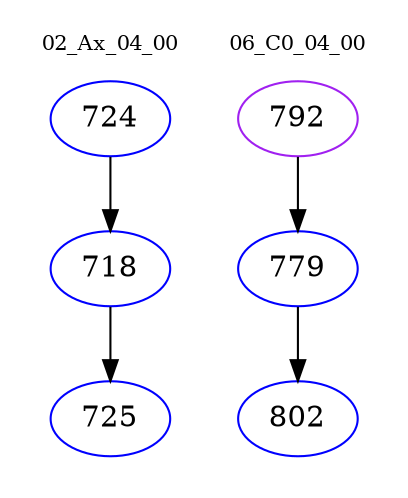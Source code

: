 digraph{
subgraph cluster_0 {
color = white
label = "02_Ax_04_00";
fontsize=10;
T0_724 [label="724", color="blue"]
T0_724 -> T0_718 [color="black"]
T0_718 [label="718", color="blue"]
T0_718 -> T0_725 [color="black"]
T0_725 [label="725", color="blue"]
}
subgraph cluster_1 {
color = white
label = "06_C0_04_00";
fontsize=10;
T1_792 [label="792", color="purple"]
T1_792 -> T1_779 [color="black"]
T1_779 [label="779", color="blue"]
T1_779 -> T1_802 [color="black"]
T1_802 [label="802", color="blue"]
}
}
